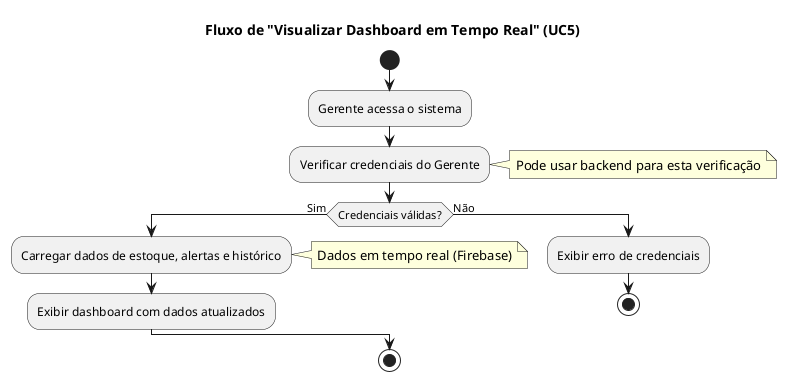 @startuml
title Fluxo de "Visualizar Dashboard em Tempo Real" (UC5)

start

:Gerente acessa o sistema;
:Verificar credenciais do Gerente;
note right: Pode usar backend para esta verificação

if (Credenciais válidas?) then (Sim)
  :Carregar dados de estoque, alertas e histórico;
  note right: Dados em tempo real (Firebase)
  :Exibir dashboard com dados atualizados;
else (Não)
  :Exibir erro de credenciais;
  stop
endif

stop
@enduml
